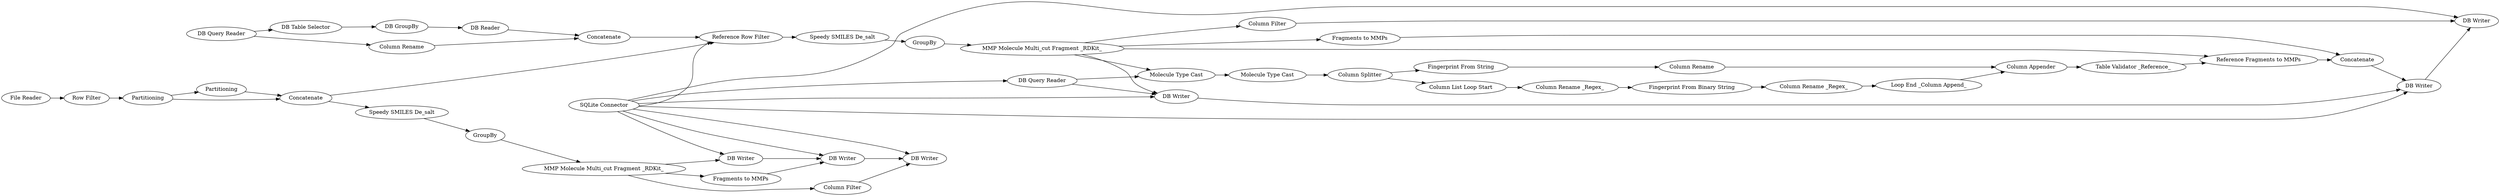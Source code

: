 digraph {
	"-3279790868762184699_54" [label="DB Writer"]
	"-3279790868762184699_55" [label="DB Writer"]
	"7726403146205032182_1" [label="File Reader"]
	"7726403146205032182_21" [label=Partitioning]
	"-3279790868762184699_53" [label="SQLite Connector"]
	"7880306705284152112_48" [label="Column Appender"]
	"-1536496042566538587_20" [label="Column Rename"]
	"-3279790868762184699_58" [label="DB Writer"]
	"-1536496042566538587_26" [label="DB Query Reader"]
	"-3279790868762184699_16" [label="Column Filter"]
	"7880306705284152112_46" [label="Fingerprint From String"]
	"-1536496042566538587_29" [label="DB Reader"]
	"7880306705284152112_42" [label="Column Rename _Regex_"]
	"-1536496042566538587_23" [label=Concatenate]
	"7880306705284152112_50" [label="Table Validator _Reference_"]
	"7880306705284152112_37" [label="Molecule Type Cast"]
	"7880306705284152112_47" [label="Column Rename"]
	"-3279790868762184699_5" [label="MMP Molecule Multi_cut Fragment _RDKit_"]
	"-3279790868762184699_60" [label="DB Writer"]
	"-3279790868762184699_57" [label="DB Query Reader"]
	"7880306705284152112_38" [label="Molecule Type Cast"]
	"-3279790868762184699_56" [label="DB Writer"]
	"7880306705284152112_45" [label="Loop End _Column Append_"]
	"7726403146205032182_27" [label="Row Filter"]
	"-3279790868762184699_12" [label=GroupBy]
	"7726403146205032182_22" [label=Concatenate]
	"-3279790868762184699_3" [label=GroupBy]
	"-3279790868762184699_34" [label="Column Filter"]
	"-3279790868762184699_52" [label=Concatenate]
	"-3279790868762184699_26" [label="Fragments to MMPs"]
	"7880306705284152112_44" [label="Column Rename _Regex_"]
	"7726403146205032182_9" [label=Partitioning]
	"-1536496042566538587_28" [label="DB GroupBy"]
	"-3279790868762184699_4" [label="Speedy SMILES De_salt"]
	"7880306705284152112_43" [label="Fingerprint From Binary String"]
	"7880306705284152112_41" [label="Column List Loop Start"]
	"-3279790868762184699_36" [label="Reference Fragments to MMPs"]
	"-3279790868762184699_13" [label="MMP Molecule Multi_cut Fragment _RDKit_"]
	"-3279790868762184699_39" [label="Fragments to MMPs"]
	"-3279790868762184699_59" [label="DB Writer"]
	"-1536496042566538587_27" [label="DB Table Selector"]
	"7880306705284152112_40" [label="Column Splitter"]
	"-3279790868762184699_11" [label="Speedy SMILES De_salt"]
	"-1536496042566538587_25" [label="Reference Row Filter"]
	"-3279790868762184699_59" -> "-3279790868762184699_60"
	"7880306705284152112_40" -> "7880306705284152112_41"
	"-3279790868762184699_3" -> "-3279790868762184699_5"
	"-1536496042566538587_26" -> "-1536496042566538587_27"
	"-3279790868762184699_4" -> "-3279790868762184699_3"
	"-3279790868762184699_5" -> "-3279790868762184699_26"
	"-3279790868762184699_12" -> "-3279790868762184699_13"
	"-3279790868762184699_5" -> "-3279790868762184699_54"
	"7880306705284152112_50" -> "-3279790868762184699_36"
	"-3279790868762184699_39" -> "-3279790868762184699_52"
	"7880306705284152112_45" -> "7880306705284152112_48"
	"-1536496042566538587_28" -> "-1536496042566538587_29"
	"7726403146205032182_22" -> "-1536496042566538587_25"
	"-3279790868762184699_53" -> "-3279790868762184699_56"
	"-3279790868762184699_13" -> "-3279790868762184699_36"
	"-3279790868762184699_13" -> "-3279790868762184699_34"
	"-1536496042566538587_26" -> "-1536496042566538587_20"
	"-3279790868762184699_53" -> "-1536496042566538587_25"
	"-3279790868762184699_53" -> "-3279790868762184699_60"
	"7880306705284152112_48" -> "7880306705284152112_50"
	"-3279790868762184699_55" -> "-3279790868762184699_56"
	"-3279790868762184699_16" -> "-3279790868762184699_56"
	"7880306705284152112_40" -> "7880306705284152112_46"
	"7880306705284152112_42" -> "7880306705284152112_43"
	"-3279790868762184699_57" -> "-3279790868762184699_58"
	"-1536496042566538587_25" -> "-3279790868762184699_11"
	"7880306705284152112_41" -> "7880306705284152112_42"
	"-1536496042566538587_20" -> "-1536496042566538587_23"
	"-3279790868762184699_53" -> "-3279790868762184699_57"
	"-3279790868762184699_53" -> "-3279790868762184699_54"
	"7726403146205032182_1" -> "7726403146205032182_27"
	"-3279790868762184699_58" -> "-3279790868762184699_59"
	"7880306705284152112_44" -> "7880306705284152112_45"
	"-3279790868762184699_13" -> "-3279790868762184699_58"
	"-3279790868762184699_53" -> "-3279790868762184699_58"
	"-1536496042566538587_27" -> "-1536496042566538587_28"
	"-3279790868762184699_53" -> "-3279790868762184699_59"
	"7726403146205032182_21" -> "7726403146205032182_22"
	"7880306705284152112_47" -> "7880306705284152112_48"
	"-3279790868762184699_26" -> "-3279790868762184699_55"
	"-3279790868762184699_5" -> "-3279790868762184699_16"
	"7726403146205032182_9" -> "7726403146205032182_21"
	"-3279790868762184699_53" -> "-3279790868762184699_55"
	"-1536496042566538587_29" -> "-1536496042566538587_23"
	"-3279790868762184699_57" -> "7880306705284152112_37"
	"-3279790868762184699_34" -> "-3279790868762184699_60"
	"7726403146205032182_9" -> "7726403146205032182_22"
	"7880306705284152112_46" -> "7880306705284152112_47"
	"7726403146205032182_27" -> "7726403146205032182_9"
	"7726403146205032182_22" -> "-3279790868762184699_4"
	"-3279790868762184699_52" -> "-3279790868762184699_59"
	"-1536496042566538587_23" -> "-1536496042566538587_25"
	"7880306705284152112_37" -> "7880306705284152112_38"
	"7880306705284152112_38" -> "7880306705284152112_40"
	"-3279790868762184699_36" -> "-3279790868762184699_52"
	"7880306705284152112_43" -> "7880306705284152112_44"
	"-3279790868762184699_13" -> "7880306705284152112_37"
	"-3279790868762184699_11" -> "-3279790868762184699_12"
	"-3279790868762184699_54" -> "-3279790868762184699_55"
	"-3279790868762184699_13" -> "-3279790868762184699_39"
	rankdir=LR
}

